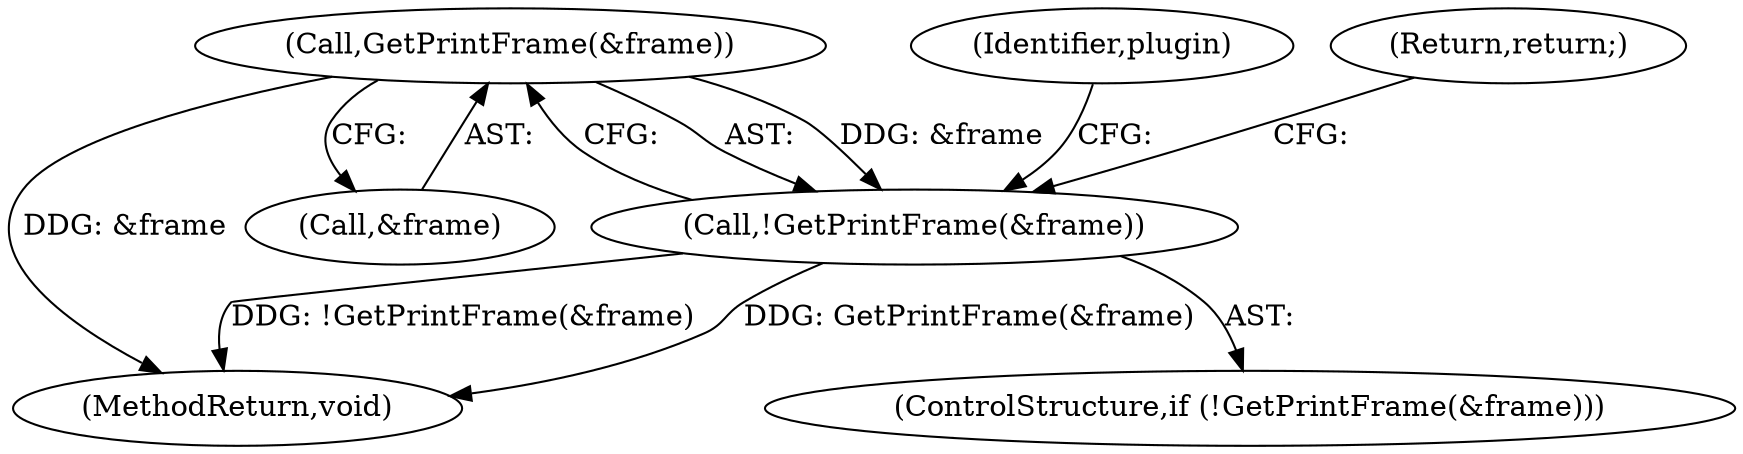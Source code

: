 digraph "0_Chrome_8fa5a358cb32085b51daf92df8fd4a79b3931f81_3@pointer" {
"1000108" [label="(Call,GetPrintFrame(&frame))"];
"1000107" [label="(Call,!GetPrintFrame(&frame))"];
"1000107" [label="(Call,!GetPrintFrame(&frame))"];
"1000114" [label="(Identifier,plugin)"];
"1000121" [label="(MethodReturn,void)"];
"1000111" [label="(Return,return;)"];
"1000108" [label="(Call,GetPrintFrame(&frame))"];
"1000109" [label="(Call,&frame)"];
"1000106" [label="(ControlStructure,if (!GetPrintFrame(&frame)))"];
"1000108" -> "1000107"  [label="AST: "];
"1000108" -> "1000109"  [label="CFG: "];
"1000109" -> "1000108"  [label="AST: "];
"1000107" -> "1000108"  [label="CFG: "];
"1000108" -> "1000121"  [label="DDG: &frame"];
"1000108" -> "1000107"  [label="DDG: &frame"];
"1000107" -> "1000106"  [label="AST: "];
"1000111" -> "1000107"  [label="CFG: "];
"1000114" -> "1000107"  [label="CFG: "];
"1000107" -> "1000121"  [label="DDG: GetPrintFrame(&frame)"];
"1000107" -> "1000121"  [label="DDG: !GetPrintFrame(&frame)"];
}
